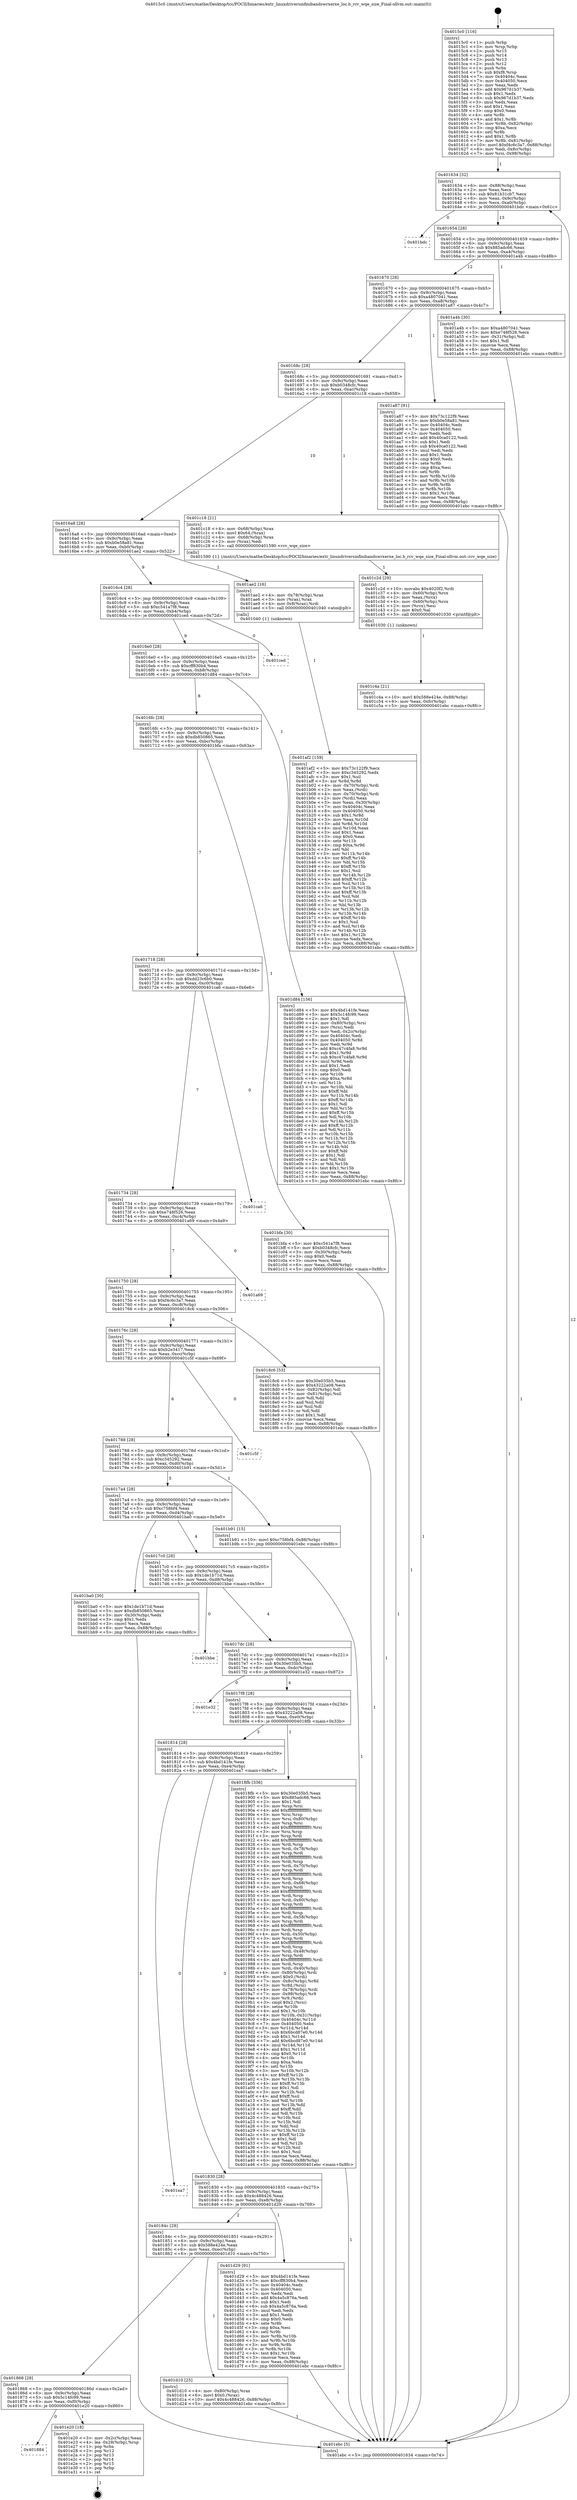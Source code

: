 digraph "0x4015c0" {
  label = "0x4015c0 (/mnt/c/Users/mathe/Desktop/tcc/POCII/binaries/extr_linuxdriversinfinibandswrxerxe_loc.h_rcv_wqe_size_Final-ollvm.out::main(0))"
  labelloc = "t"
  node[shape=record]

  Entry [label="",width=0.3,height=0.3,shape=circle,fillcolor=black,style=filled]
  "0x401634" [label="{
     0x401634 [32]\l
     | [instrs]\l
     &nbsp;&nbsp;0x401634 \<+6\>: mov -0x88(%rbp),%eax\l
     &nbsp;&nbsp;0x40163a \<+2\>: mov %eax,%ecx\l
     &nbsp;&nbsp;0x40163c \<+6\>: sub $0x81b31cb7,%ecx\l
     &nbsp;&nbsp;0x401642 \<+6\>: mov %eax,-0x9c(%rbp)\l
     &nbsp;&nbsp;0x401648 \<+6\>: mov %ecx,-0xa0(%rbp)\l
     &nbsp;&nbsp;0x40164e \<+6\>: je 0000000000401bdc \<main+0x61c\>\l
  }"]
  "0x401bdc" [label="{
     0x401bdc\l
  }", style=dashed]
  "0x401654" [label="{
     0x401654 [28]\l
     | [instrs]\l
     &nbsp;&nbsp;0x401654 \<+5\>: jmp 0000000000401659 \<main+0x99\>\l
     &nbsp;&nbsp;0x401659 \<+6\>: mov -0x9c(%rbp),%eax\l
     &nbsp;&nbsp;0x40165f \<+5\>: sub $0x885adc66,%eax\l
     &nbsp;&nbsp;0x401664 \<+6\>: mov %eax,-0xa4(%rbp)\l
     &nbsp;&nbsp;0x40166a \<+6\>: je 0000000000401a4b \<main+0x48b\>\l
  }"]
  Exit [label="",width=0.3,height=0.3,shape=circle,fillcolor=black,style=filled,peripheries=2]
  "0x401a4b" [label="{
     0x401a4b [30]\l
     | [instrs]\l
     &nbsp;&nbsp;0x401a4b \<+5\>: mov $0xa4807041,%eax\l
     &nbsp;&nbsp;0x401a50 \<+5\>: mov $0xe748f526,%ecx\l
     &nbsp;&nbsp;0x401a55 \<+3\>: mov -0x31(%rbp),%dl\l
     &nbsp;&nbsp;0x401a58 \<+3\>: test $0x1,%dl\l
     &nbsp;&nbsp;0x401a5b \<+3\>: cmovne %ecx,%eax\l
     &nbsp;&nbsp;0x401a5e \<+6\>: mov %eax,-0x88(%rbp)\l
     &nbsp;&nbsp;0x401a64 \<+5\>: jmp 0000000000401ebc \<main+0x8fc\>\l
  }"]
  "0x401670" [label="{
     0x401670 [28]\l
     | [instrs]\l
     &nbsp;&nbsp;0x401670 \<+5\>: jmp 0000000000401675 \<main+0xb5\>\l
     &nbsp;&nbsp;0x401675 \<+6\>: mov -0x9c(%rbp),%eax\l
     &nbsp;&nbsp;0x40167b \<+5\>: sub $0xa4807041,%eax\l
     &nbsp;&nbsp;0x401680 \<+6\>: mov %eax,-0xa8(%rbp)\l
     &nbsp;&nbsp;0x401686 \<+6\>: je 0000000000401a87 \<main+0x4c7\>\l
  }"]
  "0x401884" [label="{
     0x401884\l
  }", style=dashed]
  "0x401a87" [label="{
     0x401a87 [91]\l
     | [instrs]\l
     &nbsp;&nbsp;0x401a87 \<+5\>: mov $0x73c122f9,%eax\l
     &nbsp;&nbsp;0x401a8c \<+5\>: mov $0xb0e58a81,%ecx\l
     &nbsp;&nbsp;0x401a91 \<+7\>: mov 0x40404c,%edx\l
     &nbsp;&nbsp;0x401a98 \<+7\>: mov 0x404050,%esi\l
     &nbsp;&nbsp;0x401a9f \<+2\>: mov %edx,%edi\l
     &nbsp;&nbsp;0x401aa1 \<+6\>: add $0x40ca0122,%edi\l
     &nbsp;&nbsp;0x401aa7 \<+3\>: sub $0x1,%edi\l
     &nbsp;&nbsp;0x401aaa \<+6\>: sub $0x40ca0122,%edi\l
     &nbsp;&nbsp;0x401ab0 \<+3\>: imul %edi,%edx\l
     &nbsp;&nbsp;0x401ab3 \<+3\>: and $0x1,%edx\l
     &nbsp;&nbsp;0x401ab6 \<+3\>: cmp $0x0,%edx\l
     &nbsp;&nbsp;0x401ab9 \<+4\>: sete %r8b\l
     &nbsp;&nbsp;0x401abd \<+3\>: cmp $0xa,%esi\l
     &nbsp;&nbsp;0x401ac0 \<+4\>: setl %r9b\l
     &nbsp;&nbsp;0x401ac4 \<+3\>: mov %r8b,%r10b\l
     &nbsp;&nbsp;0x401ac7 \<+3\>: and %r9b,%r10b\l
     &nbsp;&nbsp;0x401aca \<+3\>: xor %r9b,%r8b\l
     &nbsp;&nbsp;0x401acd \<+3\>: or %r8b,%r10b\l
     &nbsp;&nbsp;0x401ad0 \<+4\>: test $0x1,%r10b\l
     &nbsp;&nbsp;0x401ad4 \<+3\>: cmovne %ecx,%eax\l
     &nbsp;&nbsp;0x401ad7 \<+6\>: mov %eax,-0x88(%rbp)\l
     &nbsp;&nbsp;0x401add \<+5\>: jmp 0000000000401ebc \<main+0x8fc\>\l
  }"]
  "0x40168c" [label="{
     0x40168c [28]\l
     | [instrs]\l
     &nbsp;&nbsp;0x40168c \<+5\>: jmp 0000000000401691 \<main+0xd1\>\l
     &nbsp;&nbsp;0x401691 \<+6\>: mov -0x9c(%rbp),%eax\l
     &nbsp;&nbsp;0x401697 \<+5\>: sub $0xb0348cfc,%eax\l
     &nbsp;&nbsp;0x40169c \<+6\>: mov %eax,-0xac(%rbp)\l
     &nbsp;&nbsp;0x4016a2 \<+6\>: je 0000000000401c18 \<main+0x658\>\l
  }"]
  "0x401e20" [label="{
     0x401e20 [18]\l
     | [instrs]\l
     &nbsp;&nbsp;0x401e20 \<+3\>: mov -0x2c(%rbp),%eax\l
     &nbsp;&nbsp;0x401e23 \<+4\>: lea -0x28(%rbp),%rsp\l
     &nbsp;&nbsp;0x401e27 \<+1\>: pop %rbx\l
     &nbsp;&nbsp;0x401e28 \<+2\>: pop %r12\l
     &nbsp;&nbsp;0x401e2a \<+2\>: pop %r13\l
     &nbsp;&nbsp;0x401e2c \<+2\>: pop %r14\l
     &nbsp;&nbsp;0x401e2e \<+2\>: pop %r15\l
     &nbsp;&nbsp;0x401e30 \<+1\>: pop %rbp\l
     &nbsp;&nbsp;0x401e31 \<+1\>: ret\l
  }"]
  "0x401c18" [label="{
     0x401c18 [21]\l
     | [instrs]\l
     &nbsp;&nbsp;0x401c18 \<+4\>: mov -0x68(%rbp),%rax\l
     &nbsp;&nbsp;0x401c1c \<+6\>: movl $0x64,(%rax)\l
     &nbsp;&nbsp;0x401c22 \<+4\>: mov -0x68(%rbp),%rax\l
     &nbsp;&nbsp;0x401c26 \<+2\>: mov (%rax),%edi\l
     &nbsp;&nbsp;0x401c28 \<+5\>: call 0000000000401590 \<rcv_wqe_size\>\l
     | [calls]\l
     &nbsp;&nbsp;0x401590 \{1\} (/mnt/c/Users/mathe/Desktop/tcc/POCII/binaries/extr_linuxdriversinfinibandswrxerxe_loc.h_rcv_wqe_size_Final-ollvm.out::rcv_wqe_size)\l
  }"]
  "0x4016a8" [label="{
     0x4016a8 [28]\l
     | [instrs]\l
     &nbsp;&nbsp;0x4016a8 \<+5\>: jmp 00000000004016ad \<main+0xed\>\l
     &nbsp;&nbsp;0x4016ad \<+6\>: mov -0x9c(%rbp),%eax\l
     &nbsp;&nbsp;0x4016b3 \<+5\>: sub $0xb0e58a81,%eax\l
     &nbsp;&nbsp;0x4016b8 \<+6\>: mov %eax,-0xb0(%rbp)\l
     &nbsp;&nbsp;0x4016be \<+6\>: je 0000000000401ae2 \<main+0x522\>\l
  }"]
  "0x401868" [label="{
     0x401868 [28]\l
     | [instrs]\l
     &nbsp;&nbsp;0x401868 \<+5\>: jmp 000000000040186d \<main+0x2ad\>\l
     &nbsp;&nbsp;0x40186d \<+6\>: mov -0x9c(%rbp),%eax\l
     &nbsp;&nbsp;0x401873 \<+5\>: sub $0x5c14fc99,%eax\l
     &nbsp;&nbsp;0x401878 \<+6\>: mov %eax,-0xf0(%rbp)\l
     &nbsp;&nbsp;0x40187e \<+6\>: je 0000000000401e20 \<main+0x860\>\l
  }"]
  "0x401ae2" [label="{
     0x401ae2 [16]\l
     | [instrs]\l
     &nbsp;&nbsp;0x401ae2 \<+4\>: mov -0x78(%rbp),%rax\l
     &nbsp;&nbsp;0x401ae6 \<+3\>: mov (%rax),%rax\l
     &nbsp;&nbsp;0x401ae9 \<+4\>: mov 0x8(%rax),%rdi\l
     &nbsp;&nbsp;0x401aed \<+5\>: call 0000000000401040 \<atoi@plt\>\l
     | [calls]\l
     &nbsp;&nbsp;0x401040 \{1\} (unknown)\l
  }"]
  "0x4016c4" [label="{
     0x4016c4 [28]\l
     | [instrs]\l
     &nbsp;&nbsp;0x4016c4 \<+5\>: jmp 00000000004016c9 \<main+0x109\>\l
     &nbsp;&nbsp;0x4016c9 \<+6\>: mov -0x9c(%rbp),%eax\l
     &nbsp;&nbsp;0x4016cf \<+5\>: sub $0xc541a7f8,%eax\l
     &nbsp;&nbsp;0x4016d4 \<+6\>: mov %eax,-0xb4(%rbp)\l
     &nbsp;&nbsp;0x4016da \<+6\>: je 0000000000401ced \<main+0x72d\>\l
  }"]
  "0x401d10" [label="{
     0x401d10 [25]\l
     | [instrs]\l
     &nbsp;&nbsp;0x401d10 \<+4\>: mov -0x80(%rbp),%rax\l
     &nbsp;&nbsp;0x401d14 \<+6\>: movl $0x0,(%rax)\l
     &nbsp;&nbsp;0x401d1a \<+10\>: movl $0x4c488426,-0x88(%rbp)\l
     &nbsp;&nbsp;0x401d24 \<+5\>: jmp 0000000000401ebc \<main+0x8fc\>\l
  }"]
  "0x401ced" [label="{
     0x401ced\l
  }", style=dashed]
  "0x4016e0" [label="{
     0x4016e0 [28]\l
     | [instrs]\l
     &nbsp;&nbsp;0x4016e0 \<+5\>: jmp 00000000004016e5 \<main+0x125\>\l
     &nbsp;&nbsp;0x4016e5 \<+6\>: mov -0x9c(%rbp),%eax\l
     &nbsp;&nbsp;0x4016eb \<+5\>: sub $0xcff830b4,%eax\l
     &nbsp;&nbsp;0x4016f0 \<+6\>: mov %eax,-0xb8(%rbp)\l
     &nbsp;&nbsp;0x4016f6 \<+6\>: je 0000000000401d84 \<main+0x7c4\>\l
  }"]
  "0x40184c" [label="{
     0x40184c [28]\l
     | [instrs]\l
     &nbsp;&nbsp;0x40184c \<+5\>: jmp 0000000000401851 \<main+0x291\>\l
     &nbsp;&nbsp;0x401851 \<+6\>: mov -0x9c(%rbp),%eax\l
     &nbsp;&nbsp;0x401857 \<+5\>: sub $0x588e424e,%eax\l
     &nbsp;&nbsp;0x40185c \<+6\>: mov %eax,-0xec(%rbp)\l
     &nbsp;&nbsp;0x401862 \<+6\>: je 0000000000401d10 \<main+0x750\>\l
  }"]
  "0x401d84" [label="{
     0x401d84 [156]\l
     | [instrs]\l
     &nbsp;&nbsp;0x401d84 \<+5\>: mov $0x4bd141fe,%eax\l
     &nbsp;&nbsp;0x401d89 \<+5\>: mov $0x5c14fc99,%ecx\l
     &nbsp;&nbsp;0x401d8e \<+2\>: mov $0x1,%dl\l
     &nbsp;&nbsp;0x401d90 \<+4\>: mov -0x80(%rbp),%rsi\l
     &nbsp;&nbsp;0x401d94 \<+2\>: mov (%rsi),%edi\l
     &nbsp;&nbsp;0x401d96 \<+3\>: mov %edi,-0x2c(%rbp)\l
     &nbsp;&nbsp;0x401d99 \<+7\>: mov 0x40404c,%edi\l
     &nbsp;&nbsp;0x401da0 \<+8\>: mov 0x404050,%r8d\l
     &nbsp;&nbsp;0x401da8 \<+3\>: mov %edi,%r9d\l
     &nbsp;&nbsp;0x401dab \<+7\>: add $0xc47c4fa8,%r9d\l
     &nbsp;&nbsp;0x401db2 \<+4\>: sub $0x1,%r9d\l
     &nbsp;&nbsp;0x401db6 \<+7\>: sub $0xc47c4fa8,%r9d\l
     &nbsp;&nbsp;0x401dbd \<+4\>: imul %r9d,%edi\l
     &nbsp;&nbsp;0x401dc1 \<+3\>: and $0x1,%edi\l
     &nbsp;&nbsp;0x401dc4 \<+3\>: cmp $0x0,%edi\l
     &nbsp;&nbsp;0x401dc7 \<+4\>: sete %r10b\l
     &nbsp;&nbsp;0x401dcb \<+4\>: cmp $0xa,%r8d\l
     &nbsp;&nbsp;0x401dcf \<+4\>: setl %r11b\l
     &nbsp;&nbsp;0x401dd3 \<+3\>: mov %r10b,%bl\l
     &nbsp;&nbsp;0x401dd6 \<+3\>: xor $0xff,%bl\l
     &nbsp;&nbsp;0x401dd9 \<+3\>: mov %r11b,%r14b\l
     &nbsp;&nbsp;0x401ddc \<+4\>: xor $0xff,%r14b\l
     &nbsp;&nbsp;0x401de0 \<+3\>: xor $0x1,%dl\l
     &nbsp;&nbsp;0x401de3 \<+3\>: mov %bl,%r15b\l
     &nbsp;&nbsp;0x401de6 \<+4\>: and $0xff,%r15b\l
     &nbsp;&nbsp;0x401dea \<+3\>: and %dl,%r10b\l
     &nbsp;&nbsp;0x401ded \<+3\>: mov %r14b,%r12b\l
     &nbsp;&nbsp;0x401df0 \<+4\>: and $0xff,%r12b\l
     &nbsp;&nbsp;0x401df4 \<+3\>: and %dl,%r11b\l
     &nbsp;&nbsp;0x401df7 \<+3\>: or %r10b,%r15b\l
     &nbsp;&nbsp;0x401dfa \<+3\>: or %r11b,%r12b\l
     &nbsp;&nbsp;0x401dfd \<+3\>: xor %r12b,%r15b\l
     &nbsp;&nbsp;0x401e00 \<+3\>: or %r14b,%bl\l
     &nbsp;&nbsp;0x401e03 \<+3\>: xor $0xff,%bl\l
     &nbsp;&nbsp;0x401e06 \<+3\>: or $0x1,%dl\l
     &nbsp;&nbsp;0x401e09 \<+2\>: and %dl,%bl\l
     &nbsp;&nbsp;0x401e0b \<+3\>: or %bl,%r15b\l
     &nbsp;&nbsp;0x401e0e \<+4\>: test $0x1,%r15b\l
     &nbsp;&nbsp;0x401e12 \<+3\>: cmovne %ecx,%eax\l
     &nbsp;&nbsp;0x401e15 \<+6\>: mov %eax,-0x88(%rbp)\l
     &nbsp;&nbsp;0x401e1b \<+5\>: jmp 0000000000401ebc \<main+0x8fc\>\l
  }"]
  "0x4016fc" [label="{
     0x4016fc [28]\l
     | [instrs]\l
     &nbsp;&nbsp;0x4016fc \<+5\>: jmp 0000000000401701 \<main+0x141\>\l
     &nbsp;&nbsp;0x401701 \<+6\>: mov -0x9c(%rbp),%eax\l
     &nbsp;&nbsp;0x401707 \<+5\>: sub $0xdb850865,%eax\l
     &nbsp;&nbsp;0x40170c \<+6\>: mov %eax,-0xbc(%rbp)\l
     &nbsp;&nbsp;0x401712 \<+6\>: je 0000000000401bfa \<main+0x63a\>\l
  }"]
  "0x401d29" [label="{
     0x401d29 [91]\l
     | [instrs]\l
     &nbsp;&nbsp;0x401d29 \<+5\>: mov $0x4bd141fe,%eax\l
     &nbsp;&nbsp;0x401d2e \<+5\>: mov $0xcff830b4,%ecx\l
     &nbsp;&nbsp;0x401d33 \<+7\>: mov 0x40404c,%edx\l
     &nbsp;&nbsp;0x401d3a \<+7\>: mov 0x404050,%esi\l
     &nbsp;&nbsp;0x401d41 \<+2\>: mov %edx,%edi\l
     &nbsp;&nbsp;0x401d43 \<+6\>: add $0x4a5c876a,%edi\l
     &nbsp;&nbsp;0x401d49 \<+3\>: sub $0x1,%edi\l
     &nbsp;&nbsp;0x401d4c \<+6\>: sub $0x4a5c876a,%edi\l
     &nbsp;&nbsp;0x401d52 \<+3\>: imul %edi,%edx\l
     &nbsp;&nbsp;0x401d55 \<+3\>: and $0x1,%edx\l
     &nbsp;&nbsp;0x401d58 \<+3\>: cmp $0x0,%edx\l
     &nbsp;&nbsp;0x401d5b \<+4\>: sete %r8b\l
     &nbsp;&nbsp;0x401d5f \<+3\>: cmp $0xa,%esi\l
     &nbsp;&nbsp;0x401d62 \<+4\>: setl %r9b\l
     &nbsp;&nbsp;0x401d66 \<+3\>: mov %r8b,%r10b\l
     &nbsp;&nbsp;0x401d69 \<+3\>: and %r9b,%r10b\l
     &nbsp;&nbsp;0x401d6c \<+3\>: xor %r9b,%r8b\l
     &nbsp;&nbsp;0x401d6f \<+3\>: or %r8b,%r10b\l
     &nbsp;&nbsp;0x401d72 \<+4\>: test $0x1,%r10b\l
     &nbsp;&nbsp;0x401d76 \<+3\>: cmovne %ecx,%eax\l
     &nbsp;&nbsp;0x401d79 \<+6\>: mov %eax,-0x88(%rbp)\l
     &nbsp;&nbsp;0x401d7f \<+5\>: jmp 0000000000401ebc \<main+0x8fc\>\l
  }"]
  "0x401bfa" [label="{
     0x401bfa [30]\l
     | [instrs]\l
     &nbsp;&nbsp;0x401bfa \<+5\>: mov $0xc541a7f8,%eax\l
     &nbsp;&nbsp;0x401bff \<+5\>: mov $0xb0348cfc,%ecx\l
     &nbsp;&nbsp;0x401c04 \<+3\>: mov -0x30(%rbp),%edx\l
     &nbsp;&nbsp;0x401c07 \<+3\>: cmp $0x0,%edx\l
     &nbsp;&nbsp;0x401c0a \<+3\>: cmove %ecx,%eax\l
     &nbsp;&nbsp;0x401c0d \<+6\>: mov %eax,-0x88(%rbp)\l
     &nbsp;&nbsp;0x401c13 \<+5\>: jmp 0000000000401ebc \<main+0x8fc\>\l
  }"]
  "0x401718" [label="{
     0x401718 [28]\l
     | [instrs]\l
     &nbsp;&nbsp;0x401718 \<+5\>: jmp 000000000040171d \<main+0x15d\>\l
     &nbsp;&nbsp;0x40171d \<+6\>: mov -0x9c(%rbp),%eax\l
     &nbsp;&nbsp;0x401723 \<+5\>: sub $0xdd23c6b0,%eax\l
     &nbsp;&nbsp;0x401728 \<+6\>: mov %eax,-0xc0(%rbp)\l
     &nbsp;&nbsp;0x40172e \<+6\>: je 0000000000401ca6 \<main+0x6e6\>\l
  }"]
  "0x401830" [label="{
     0x401830 [28]\l
     | [instrs]\l
     &nbsp;&nbsp;0x401830 \<+5\>: jmp 0000000000401835 \<main+0x275\>\l
     &nbsp;&nbsp;0x401835 \<+6\>: mov -0x9c(%rbp),%eax\l
     &nbsp;&nbsp;0x40183b \<+5\>: sub $0x4c488426,%eax\l
     &nbsp;&nbsp;0x401840 \<+6\>: mov %eax,-0xe8(%rbp)\l
     &nbsp;&nbsp;0x401846 \<+6\>: je 0000000000401d29 \<main+0x769\>\l
  }"]
  "0x401ca6" [label="{
     0x401ca6\l
  }", style=dashed]
  "0x401734" [label="{
     0x401734 [28]\l
     | [instrs]\l
     &nbsp;&nbsp;0x401734 \<+5\>: jmp 0000000000401739 \<main+0x179\>\l
     &nbsp;&nbsp;0x401739 \<+6\>: mov -0x9c(%rbp),%eax\l
     &nbsp;&nbsp;0x40173f \<+5\>: sub $0xe748f526,%eax\l
     &nbsp;&nbsp;0x401744 \<+6\>: mov %eax,-0xc4(%rbp)\l
     &nbsp;&nbsp;0x40174a \<+6\>: je 0000000000401a69 \<main+0x4a9\>\l
  }"]
  "0x401ea7" [label="{
     0x401ea7\l
  }", style=dashed]
  "0x401a69" [label="{
     0x401a69\l
  }", style=dashed]
  "0x401750" [label="{
     0x401750 [28]\l
     | [instrs]\l
     &nbsp;&nbsp;0x401750 \<+5\>: jmp 0000000000401755 \<main+0x195\>\l
     &nbsp;&nbsp;0x401755 \<+6\>: mov -0x9c(%rbp),%eax\l
     &nbsp;&nbsp;0x40175b \<+5\>: sub $0xf4c6c3a7,%eax\l
     &nbsp;&nbsp;0x401760 \<+6\>: mov %eax,-0xc8(%rbp)\l
     &nbsp;&nbsp;0x401766 \<+6\>: je 00000000004018c6 \<main+0x306\>\l
  }"]
  "0x401c4a" [label="{
     0x401c4a [21]\l
     | [instrs]\l
     &nbsp;&nbsp;0x401c4a \<+10\>: movl $0x588e424e,-0x88(%rbp)\l
     &nbsp;&nbsp;0x401c54 \<+6\>: mov %eax,-0xfc(%rbp)\l
     &nbsp;&nbsp;0x401c5a \<+5\>: jmp 0000000000401ebc \<main+0x8fc\>\l
  }"]
  "0x4018c6" [label="{
     0x4018c6 [53]\l
     | [instrs]\l
     &nbsp;&nbsp;0x4018c6 \<+5\>: mov $0x30e035b5,%eax\l
     &nbsp;&nbsp;0x4018cb \<+5\>: mov $0x43222a08,%ecx\l
     &nbsp;&nbsp;0x4018d0 \<+6\>: mov -0x82(%rbp),%dl\l
     &nbsp;&nbsp;0x4018d6 \<+7\>: mov -0x81(%rbp),%sil\l
     &nbsp;&nbsp;0x4018dd \<+3\>: mov %dl,%dil\l
     &nbsp;&nbsp;0x4018e0 \<+3\>: and %sil,%dil\l
     &nbsp;&nbsp;0x4018e3 \<+3\>: xor %sil,%dl\l
     &nbsp;&nbsp;0x4018e6 \<+3\>: or %dl,%dil\l
     &nbsp;&nbsp;0x4018e9 \<+4\>: test $0x1,%dil\l
     &nbsp;&nbsp;0x4018ed \<+3\>: cmovne %ecx,%eax\l
     &nbsp;&nbsp;0x4018f0 \<+6\>: mov %eax,-0x88(%rbp)\l
     &nbsp;&nbsp;0x4018f6 \<+5\>: jmp 0000000000401ebc \<main+0x8fc\>\l
  }"]
  "0x40176c" [label="{
     0x40176c [28]\l
     | [instrs]\l
     &nbsp;&nbsp;0x40176c \<+5\>: jmp 0000000000401771 \<main+0x1b1\>\l
     &nbsp;&nbsp;0x401771 \<+6\>: mov -0x9c(%rbp),%eax\l
     &nbsp;&nbsp;0x401777 \<+5\>: sub $0xb2e3417,%eax\l
     &nbsp;&nbsp;0x40177c \<+6\>: mov %eax,-0xcc(%rbp)\l
     &nbsp;&nbsp;0x401782 \<+6\>: je 0000000000401c5f \<main+0x69f\>\l
  }"]
  "0x401ebc" [label="{
     0x401ebc [5]\l
     | [instrs]\l
     &nbsp;&nbsp;0x401ebc \<+5\>: jmp 0000000000401634 \<main+0x74\>\l
  }"]
  "0x4015c0" [label="{
     0x4015c0 [116]\l
     | [instrs]\l
     &nbsp;&nbsp;0x4015c0 \<+1\>: push %rbp\l
     &nbsp;&nbsp;0x4015c1 \<+3\>: mov %rsp,%rbp\l
     &nbsp;&nbsp;0x4015c4 \<+2\>: push %r15\l
     &nbsp;&nbsp;0x4015c6 \<+2\>: push %r14\l
     &nbsp;&nbsp;0x4015c8 \<+2\>: push %r13\l
     &nbsp;&nbsp;0x4015ca \<+2\>: push %r12\l
     &nbsp;&nbsp;0x4015cc \<+1\>: push %rbx\l
     &nbsp;&nbsp;0x4015cd \<+7\>: sub $0xf8,%rsp\l
     &nbsp;&nbsp;0x4015d4 \<+7\>: mov 0x40404c,%eax\l
     &nbsp;&nbsp;0x4015db \<+7\>: mov 0x404050,%ecx\l
     &nbsp;&nbsp;0x4015e2 \<+2\>: mov %eax,%edx\l
     &nbsp;&nbsp;0x4015e4 \<+6\>: add $0x967d1b37,%edx\l
     &nbsp;&nbsp;0x4015ea \<+3\>: sub $0x1,%edx\l
     &nbsp;&nbsp;0x4015ed \<+6\>: sub $0x967d1b37,%edx\l
     &nbsp;&nbsp;0x4015f3 \<+3\>: imul %edx,%eax\l
     &nbsp;&nbsp;0x4015f6 \<+3\>: and $0x1,%eax\l
     &nbsp;&nbsp;0x4015f9 \<+3\>: cmp $0x0,%eax\l
     &nbsp;&nbsp;0x4015fc \<+4\>: sete %r8b\l
     &nbsp;&nbsp;0x401600 \<+4\>: and $0x1,%r8b\l
     &nbsp;&nbsp;0x401604 \<+7\>: mov %r8b,-0x82(%rbp)\l
     &nbsp;&nbsp;0x40160b \<+3\>: cmp $0xa,%ecx\l
     &nbsp;&nbsp;0x40160e \<+4\>: setl %r8b\l
     &nbsp;&nbsp;0x401612 \<+4\>: and $0x1,%r8b\l
     &nbsp;&nbsp;0x401616 \<+7\>: mov %r8b,-0x81(%rbp)\l
     &nbsp;&nbsp;0x40161d \<+10\>: movl $0xf4c6c3a7,-0x88(%rbp)\l
     &nbsp;&nbsp;0x401627 \<+6\>: mov %edi,-0x8c(%rbp)\l
     &nbsp;&nbsp;0x40162d \<+7\>: mov %rsi,-0x98(%rbp)\l
  }"]
  "0x401c2d" [label="{
     0x401c2d [29]\l
     | [instrs]\l
     &nbsp;&nbsp;0x401c2d \<+10\>: movabs $0x4020f2,%rdi\l
     &nbsp;&nbsp;0x401c37 \<+4\>: mov -0x60(%rbp),%rcx\l
     &nbsp;&nbsp;0x401c3b \<+2\>: mov %eax,(%rcx)\l
     &nbsp;&nbsp;0x401c3d \<+4\>: mov -0x60(%rbp),%rcx\l
     &nbsp;&nbsp;0x401c41 \<+2\>: mov (%rcx),%esi\l
     &nbsp;&nbsp;0x401c43 \<+2\>: mov $0x0,%al\l
     &nbsp;&nbsp;0x401c45 \<+5\>: call 0000000000401030 \<printf@plt\>\l
     | [calls]\l
     &nbsp;&nbsp;0x401030 \{1\} (unknown)\l
  }"]
  "0x401c5f" [label="{
     0x401c5f\l
  }", style=dashed]
  "0x401788" [label="{
     0x401788 [28]\l
     | [instrs]\l
     &nbsp;&nbsp;0x401788 \<+5\>: jmp 000000000040178d \<main+0x1cd\>\l
     &nbsp;&nbsp;0x40178d \<+6\>: mov -0x9c(%rbp),%eax\l
     &nbsp;&nbsp;0x401793 \<+5\>: sub $0xc345292,%eax\l
     &nbsp;&nbsp;0x401798 \<+6\>: mov %eax,-0xd0(%rbp)\l
     &nbsp;&nbsp;0x40179e \<+6\>: je 0000000000401b91 \<main+0x5d1\>\l
  }"]
  "0x401af2" [label="{
     0x401af2 [159]\l
     | [instrs]\l
     &nbsp;&nbsp;0x401af2 \<+5\>: mov $0x73c122f9,%ecx\l
     &nbsp;&nbsp;0x401af7 \<+5\>: mov $0xc345292,%edx\l
     &nbsp;&nbsp;0x401afc \<+3\>: mov $0x1,%sil\l
     &nbsp;&nbsp;0x401aff \<+3\>: xor %r8d,%r8d\l
     &nbsp;&nbsp;0x401b02 \<+4\>: mov -0x70(%rbp),%rdi\l
     &nbsp;&nbsp;0x401b06 \<+2\>: mov %eax,(%rdi)\l
     &nbsp;&nbsp;0x401b08 \<+4\>: mov -0x70(%rbp),%rdi\l
     &nbsp;&nbsp;0x401b0c \<+2\>: mov (%rdi),%eax\l
     &nbsp;&nbsp;0x401b0e \<+3\>: mov %eax,-0x30(%rbp)\l
     &nbsp;&nbsp;0x401b11 \<+7\>: mov 0x40404c,%eax\l
     &nbsp;&nbsp;0x401b18 \<+8\>: mov 0x404050,%r9d\l
     &nbsp;&nbsp;0x401b20 \<+4\>: sub $0x1,%r8d\l
     &nbsp;&nbsp;0x401b24 \<+3\>: mov %eax,%r10d\l
     &nbsp;&nbsp;0x401b27 \<+3\>: add %r8d,%r10d\l
     &nbsp;&nbsp;0x401b2a \<+4\>: imul %r10d,%eax\l
     &nbsp;&nbsp;0x401b2e \<+3\>: and $0x1,%eax\l
     &nbsp;&nbsp;0x401b31 \<+3\>: cmp $0x0,%eax\l
     &nbsp;&nbsp;0x401b34 \<+4\>: sete %r11b\l
     &nbsp;&nbsp;0x401b38 \<+4\>: cmp $0xa,%r9d\l
     &nbsp;&nbsp;0x401b3c \<+3\>: setl %bl\l
     &nbsp;&nbsp;0x401b3f \<+3\>: mov %r11b,%r14b\l
     &nbsp;&nbsp;0x401b42 \<+4\>: xor $0xff,%r14b\l
     &nbsp;&nbsp;0x401b46 \<+3\>: mov %bl,%r15b\l
     &nbsp;&nbsp;0x401b49 \<+4\>: xor $0xff,%r15b\l
     &nbsp;&nbsp;0x401b4d \<+4\>: xor $0x1,%sil\l
     &nbsp;&nbsp;0x401b51 \<+3\>: mov %r14b,%r12b\l
     &nbsp;&nbsp;0x401b54 \<+4\>: and $0xff,%r12b\l
     &nbsp;&nbsp;0x401b58 \<+3\>: and %sil,%r11b\l
     &nbsp;&nbsp;0x401b5b \<+3\>: mov %r15b,%r13b\l
     &nbsp;&nbsp;0x401b5e \<+4\>: and $0xff,%r13b\l
     &nbsp;&nbsp;0x401b62 \<+3\>: and %sil,%bl\l
     &nbsp;&nbsp;0x401b65 \<+3\>: or %r11b,%r12b\l
     &nbsp;&nbsp;0x401b68 \<+3\>: or %bl,%r13b\l
     &nbsp;&nbsp;0x401b6b \<+3\>: xor %r13b,%r12b\l
     &nbsp;&nbsp;0x401b6e \<+3\>: or %r15b,%r14b\l
     &nbsp;&nbsp;0x401b71 \<+4\>: xor $0xff,%r14b\l
     &nbsp;&nbsp;0x401b75 \<+4\>: or $0x1,%sil\l
     &nbsp;&nbsp;0x401b79 \<+3\>: and %sil,%r14b\l
     &nbsp;&nbsp;0x401b7c \<+3\>: or %r14b,%r12b\l
     &nbsp;&nbsp;0x401b7f \<+4\>: test $0x1,%r12b\l
     &nbsp;&nbsp;0x401b83 \<+3\>: cmovne %edx,%ecx\l
     &nbsp;&nbsp;0x401b86 \<+6\>: mov %ecx,-0x88(%rbp)\l
     &nbsp;&nbsp;0x401b8c \<+5\>: jmp 0000000000401ebc \<main+0x8fc\>\l
  }"]
  "0x401b91" [label="{
     0x401b91 [15]\l
     | [instrs]\l
     &nbsp;&nbsp;0x401b91 \<+10\>: movl $0xc758bf4,-0x88(%rbp)\l
     &nbsp;&nbsp;0x401b9b \<+5\>: jmp 0000000000401ebc \<main+0x8fc\>\l
  }"]
  "0x4017a4" [label="{
     0x4017a4 [28]\l
     | [instrs]\l
     &nbsp;&nbsp;0x4017a4 \<+5\>: jmp 00000000004017a9 \<main+0x1e9\>\l
     &nbsp;&nbsp;0x4017a9 \<+6\>: mov -0x9c(%rbp),%eax\l
     &nbsp;&nbsp;0x4017af \<+5\>: sub $0xc758bf4,%eax\l
     &nbsp;&nbsp;0x4017b4 \<+6\>: mov %eax,-0xd4(%rbp)\l
     &nbsp;&nbsp;0x4017ba \<+6\>: je 0000000000401ba0 \<main+0x5e0\>\l
  }"]
  "0x401814" [label="{
     0x401814 [28]\l
     | [instrs]\l
     &nbsp;&nbsp;0x401814 \<+5\>: jmp 0000000000401819 \<main+0x259\>\l
     &nbsp;&nbsp;0x401819 \<+6\>: mov -0x9c(%rbp),%eax\l
     &nbsp;&nbsp;0x40181f \<+5\>: sub $0x4bd141fe,%eax\l
     &nbsp;&nbsp;0x401824 \<+6\>: mov %eax,-0xe4(%rbp)\l
     &nbsp;&nbsp;0x40182a \<+6\>: je 0000000000401ea7 \<main+0x8e7\>\l
  }"]
  "0x401ba0" [label="{
     0x401ba0 [30]\l
     | [instrs]\l
     &nbsp;&nbsp;0x401ba0 \<+5\>: mov $0x1de1b71d,%eax\l
     &nbsp;&nbsp;0x401ba5 \<+5\>: mov $0xdb850865,%ecx\l
     &nbsp;&nbsp;0x401baa \<+3\>: mov -0x30(%rbp),%edx\l
     &nbsp;&nbsp;0x401bad \<+3\>: cmp $0x1,%edx\l
     &nbsp;&nbsp;0x401bb0 \<+3\>: cmovl %ecx,%eax\l
     &nbsp;&nbsp;0x401bb3 \<+6\>: mov %eax,-0x88(%rbp)\l
     &nbsp;&nbsp;0x401bb9 \<+5\>: jmp 0000000000401ebc \<main+0x8fc\>\l
  }"]
  "0x4017c0" [label="{
     0x4017c0 [28]\l
     | [instrs]\l
     &nbsp;&nbsp;0x4017c0 \<+5\>: jmp 00000000004017c5 \<main+0x205\>\l
     &nbsp;&nbsp;0x4017c5 \<+6\>: mov -0x9c(%rbp),%eax\l
     &nbsp;&nbsp;0x4017cb \<+5\>: sub $0x1de1b71d,%eax\l
     &nbsp;&nbsp;0x4017d0 \<+6\>: mov %eax,-0xd8(%rbp)\l
     &nbsp;&nbsp;0x4017d6 \<+6\>: je 0000000000401bbe \<main+0x5fe\>\l
  }"]
  "0x4018fb" [label="{
     0x4018fb [336]\l
     | [instrs]\l
     &nbsp;&nbsp;0x4018fb \<+5\>: mov $0x30e035b5,%eax\l
     &nbsp;&nbsp;0x401900 \<+5\>: mov $0x885adc66,%ecx\l
     &nbsp;&nbsp;0x401905 \<+2\>: mov $0x1,%dl\l
     &nbsp;&nbsp;0x401907 \<+3\>: mov %rsp,%rsi\l
     &nbsp;&nbsp;0x40190a \<+4\>: add $0xfffffffffffffff0,%rsi\l
     &nbsp;&nbsp;0x40190e \<+3\>: mov %rsi,%rsp\l
     &nbsp;&nbsp;0x401911 \<+4\>: mov %rsi,-0x80(%rbp)\l
     &nbsp;&nbsp;0x401915 \<+3\>: mov %rsp,%rsi\l
     &nbsp;&nbsp;0x401918 \<+4\>: add $0xfffffffffffffff0,%rsi\l
     &nbsp;&nbsp;0x40191c \<+3\>: mov %rsi,%rsp\l
     &nbsp;&nbsp;0x40191f \<+3\>: mov %rsp,%rdi\l
     &nbsp;&nbsp;0x401922 \<+4\>: add $0xfffffffffffffff0,%rdi\l
     &nbsp;&nbsp;0x401926 \<+3\>: mov %rdi,%rsp\l
     &nbsp;&nbsp;0x401929 \<+4\>: mov %rdi,-0x78(%rbp)\l
     &nbsp;&nbsp;0x40192d \<+3\>: mov %rsp,%rdi\l
     &nbsp;&nbsp;0x401930 \<+4\>: add $0xfffffffffffffff0,%rdi\l
     &nbsp;&nbsp;0x401934 \<+3\>: mov %rdi,%rsp\l
     &nbsp;&nbsp;0x401937 \<+4\>: mov %rdi,-0x70(%rbp)\l
     &nbsp;&nbsp;0x40193b \<+3\>: mov %rsp,%rdi\l
     &nbsp;&nbsp;0x40193e \<+4\>: add $0xfffffffffffffff0,%rdi\l
     &nbsp;&nbsp;0x401942 \<+3\>: mov %rdi,%rsp\l
     &nbsp;&nbsp;0x401945 \<+4\>: mov %rdi,-0x68(%rbp)\l
     &nbsp;&nbsp;0x401949 \<+3\>: mov %rsp,%rdi\l
     &nbsp;&nbsp;0x40194c \<+4\>: add $0xfffffffffffffff0,%rdi\l
     &nbsp;&nbsp;0x401950 \<+3\>: mov %rdi,%rsp\l
     &nbsp;&nbsp;0x401953 \<+4\>: mov %rdi,-0x60(%rbp)\l
     &nbsp;&nbsp;0x401957 \<+3\>: mov %rsp,%rdi\l
     &nbsp;&nbsp;0x40195a \<+4\>: add $0xfffffffffffffff0,%rdi\l
     &nbsp;&nbsp;0x40195e \<+3\>: mov %rdi,%rsp\l
     &nbsp;&nbsp;0x401961 \<+4\>: mov %rdi,-0x58(%rbp)\l
     &nbsp;&nbsp;0x401965 \<+3\>: mov %rsp,%rdi\l
     &nbsp;&nbsp;0x401968 \<+4\>: add $0xfffffffffffffff0,%rdi\l
     &nbsp;&nbsp;0x40196c \<+3\>: mov %rdi,%rsp\l
     &nbsp;&nbsp;0x40196f \<+4\>: mov %rdi,-0x50(%rbp)\l
     &nbsp;&nbsp;0x401973 \<+3\>: mov %rsp,%rdi\l
     &nbsp;&nbsp;0x401976 \<+4\>: add $0xfffffffffffffff0,%rdi\l
     &nbsp;&nbsp;0x40197a \<+3\>: mov %rdi,%rsp\l
     &nbsp;&nbsp;0x40197d \<+4\>: mov %rdi,-0x48(%rbp)\l
     &nbsp;&nbsp;0x401981 \<+3\>: mov %rsp,%rdi\l
     &nbsp;&nbsp;0x401984 \<+4\>: add $0xfffffffffffffff0,%rdi\l
     &nbsp;&nbsp;0x401988 \<+3\>: mov %rdi,%rsp\l
     &nbsp;&nbsp;0x40198b \<+4\>: mov %rdi,-0x40(%rbp)\l
     &nbsp;&nbsp;0x40198f \<+4\>: mov -0x80(%rbp),%rdi\l
     &nbsp;&nbsp;0x401993 \<+6\>: movl $0x0,(%rdi)\l
     &nbsp;&nbsp;0x401999 \<+7\>: mov -0x8c(%rbp),%r8d\l
     &nbsp;&nbsp;0x4019a0 \<+3\>: mov %r8d,(%rsi)\l
     &nbsp;&nbsp;0x4019a3 \<+4\>: mov -0x78(%rbp),%rdi\l
     &nbsp;&nbsp;0x4019a7 \<+7\>: mov -0x98(%rbp),%r9\l
     &nbsp;&nbsp;0x4019ae \<+3\>: mov %r9,(%rdi)\l
     &nbsp;&nbsp;0x4019b1 \<+3\>: cmpl $0x2,(%rsi)\l
     &nbsp;&nbsp;0x4019b4 \<+4\>: setne %r10b\l
     &nbsp;&nbsp;0x4019b8 \<+4\>: and $0x1,%r10b\l
     &nbsp;&nbsp;0x4019bc \<+4\>: mov %r10b,-0x31(%rbp)\l
     &nbsp;&nbsp;0x4019c0 \<+8\>: mov 0x40404c,%r11d\l
     &nbsp;&nbsp;0x4019c8 \<+7\>: mov 0x404050,%ebx\l
     &nbsp;&nbsp;0x4019cf \<+3\>: mov %r11d,%r14d\l
     &nbsp;&nbsp;0x4019d2 \<+7\>: sub $0x6bcd87e0,%r14d\l
     &nbsp;&nbsp;0x4019d9 \<+4\>: sub $0x1,%r14d\l
     &nbsp;&nbsp;0x4019dd \<+7\>: add $0x6bcd87e0,%r14d\l
     &nbsp;&nbsp;0x4019e4 \<+4\>: imul %r14d,%r11d\l
     &nbsp;&nbsp;0x4019e8 \<+4\>: and $0x1,%r11d\l
     &nbsp;&nbsp;0x4019ec \<+4\>: cmp $0x0,%r11d\l
     &nbsp;&nbsp;0x4019f0 \<+4\>: sete %r10b\l
     &nbsp;&nbsp;0x4019f4 \<+3\>: cmp $0xa,%ebx\l
     &nbsp;&nbsp;0x4019f7 \<+4\>: setl %r15b\l
     &nbsp;&nbsp;0x4019fb \<+3\>: mov %r10b,%r12b\l
     &nbsp;&nbsp;0x4019fe \<+4\>: xor $0xff,%r12b\l
     &nbsp;&nbsp;0x401a02 \<+3\>: mov %r15b,%r13b\l
     &nbsp;&nbsp;0x401a05 \<+4\>: xor $0xff,%r13b\l
     &nbsp;&nbsp;0x401a09 \<+3\>: xor $0x1,%dl\l
     &nbsp;&nbsp;0x401a0c \<+3\>: mov %r12b,%sil\l
     &nbsp;&nbsp;0x401a0f \<+4\>: and $0xff,%sil\l
     &nbsp;&nbsp;0x401a13 \<+3\>: and %dl,%r10b\l
     &nbsp;&nbsp;0x401a16 \<+3\>: mov %r13b,%dil\l
     &nbsp;&nbsp;0x401a19 \<+4\>: and $0xff,%dil\l
     &nbsp;&nbsp;0x401a1d \<+3\>: and %dl,%r15b\l
     &nbsp;&nbsp;0x401a20 \<+3\>: or %r10b,%sil\l
     &nbsp;&nbsp;0x401a23 \<+3\>: or %r15b,%dil\l
     &nbsp;&nbsp;0x401a26 \<+3\>: xor %dil,%sil\l
     &nbsp;&nbsp;0x401a29 \<+3\>: or %r13b,%r12b\l
     &nbsp;&nbsp;0x401a2c \<+4\>: xor $0xff,%r12b\l
     &nbsp;&nbsp;0x401a30 \<+3\>: or $0x1,%dl\l
     &nbsp;&nbsp;0x401a33 \<+3\>: and %dl,%r12b\l
     &nbsp;&nbsp;0x401a36 \<+3\>: or %r12b,%sil\l
     &nbsp;&nbsp;0x401a39 \<+4\>: test $0x1,%sil\l
     &nbsp;&nbsp;0x401a3d \<+3\>: cmovne %ecx,%eax\l
     &nbsp;&nbsp;0x401a40 \<+6\>: mov %eax,-0x88(%rbp)\l
     &nbsp;&nbsp;0x401a46 \<+5\>: jmp 0000000000401ebc \<main+0x8fc\>\l
  }"]
  "0x401bbe" [label="{
     0x401bbe\l
  }", style=dashed]
  "0x4017dc" [label="{
     0x4017dc [28]\l
     | [instrs]\l
     &nbsp;&nbsp;0x4017dc \<+5\>: jmp 00000000004017e1 \<main+0x221\>\l
     &nbsp;&nbsp;0x4017e1 \<+6\>: mov -0x9c(%rbp),%eax\l
     &nbsp;&nbsp;0x4017e7 \<+5\>: sub $0x30e035b5,%eax\l
     &nbsp;&nbsp;0x4017ec \<+6\>: mov %eax,-0xdc(%rbp)\l
     &nbsp;&nbsp;0x4017f2 \<+6\>: je 0000000000401e32 \<main+0x872\>\l
  }"]
  "0x4017f8" [label="{
     0x4017f8 [28]\l
     | [instrs]\l
     &nbsp;&nbsp;0x4017f8 \<+5\>: jmp 00000000004017fd \<main+0x23d\>\l
     &nbsp;&nbsp;0x4017fd \<+6\>: mov -0x9c(%rbp),%eax\l
     &nbsp;&nbsp;0x401803 \<+5\>: sub $0x43222a08,%eax\l
     &nbsp;&nbsp;0x401808 \<+6\>: mov %eax,-0xe0(%rbp)\l
     &nbsp;&nbsp;0x40180e \<+6\>: je 00000000004018fb \<main+0x33b\>\l
  }"]
  "0x401e32" [label="{
     0x401e32\l
  }", style=dashed]
  Entry -> "0x4015c0" [label=" 1"]
  "0x401634" -> "0x401bdc" [label=" 0"]
  "0x401634" -> "0x401654" [label=" 13"]
  "0x401e20" -> Exit [label=" 1"]
  "0x401654" -> "0x401a4b" [label=" 1"]
  "0x401654" -> "0x401670" [label=" 12"]
  "0x401868" -> "0x401884" [label=" 0"]
  "0x401670" -> "0x401a87" [label=" 1"]
  "0x401670" -> "0x40168c" [label=" 11"]
  "0x401868" -> "0x401e20" [label=" 1"]
  "0x40168c" -> "0x401c18" [label=" 1"]
  "0x40168c" -> "0x4016a8" [label=" 10"]
  "0x401d84" -> "0x401ebc" [label=" 1"]
  "0x4016a8" -> "0x401ae2" [label=" 1"]
  "0x4016a8" -> "0x4016c4" [label=" 9"]
  "0x401d29" -> "0x401ebc" [label=" 1"]
  "0x4016c4" -> "0x401ced" [label=" 0"]
  "0x4016c4" -> "0x4016e0" [label=" 9"]
  "0x401d10" -> "0x401ebc" [label=" 1"]
  "0x4016e0" -> "0x401d84" [label=" 1"]
  "0x4016e0" -> "0x4016fc" [label=" 8"]
  "0x40184c" -> "0x401d10" [label=" 1"]
  "0x4016fc" -> "0x401bfa" [label=" 1"]
  "0x4016fc" -> "0x401718" [label=" 7"]
  "0x40184c" -> "0x401868" [label=" 1"]
  "0x401718" -> "0x401ca6" [label=" 0"]
  "0x401718" -> "0x401734" [label=" 7"]
  "0x401830" -> "0x401d29" [label=" 1"]
  "0x401734" -> "0x401a69" [label=" 0"]
  "0x401734" -> "0x401750" [label=" 7"]
  "0x401830" -> "0x40184c" [label=" 2"]
  "0x401750" -> "0x4018c6" [label=" 1"]
  "0x401750" -> "0x40176c" [label=" 6"]
  "0x4018c6" -> "0x401ebc" [label=" 1"]
  "0x4015c0" -> "0x401634" [label=" 1"]
  "0x401ebc" -> "0x401634" [label=" 12"]
  "0x401814" -> "0x401ea7" [label=" 0"]
  "0x40176c" -> "0x401c5f" [label=" 0"]
  "0x40176c" -> "0x401788" [label=" 6"]
  "0x401814" -> "0x401830" [label=" 3"]
  "0x401788" -> "0x401b91" [label=" 1"]
  "0x401788" -> "0x4017a4" [label=" 5"]
  "0x401c4a" -> "0x401ebc" [label=" 1"]
  "0x4017a4" -> "0x401ba0" [label=" 1"]
  "0x4017a4" -> "0x4017c0" [label=" 4"]
  "0x401c18" -> "0x401c2d" [label=" 1"]
  "0x4017c0" -> "0x401bbe" [label=" 0"]
  "0x4017c0" -> "0x4017dc" [label=" 4"]
  "0x401bfa" -> "0x401ebc" [label=" 1"]
  "0x4017dc" -> "0x401e32" [label=" 0"]
  "0x4017dc" -> "0x4017f8" [label=" 4"]
  "0x401ba0" -> "0x401ebc" [label=" 1"]
  "0x4017f8" -> "0x4018fb" [label=" 1"]
  "0x4017f8" -> "0x401814" [label=" 3"]
  "0x401c2d" -> "0x401c4a" [label=" 1"]
  "0x4018fb" -> "0x401ebc" [label=" 1"]
  "0x401a4b" -> "0x401ebc" [label=" 1"]
  "0x401a87" -> "0x401ebc" [label=" 1"]
  "0x401ae2" -> "0x401af2" [label=" 1"]
  "0x401af2" -> "0x401ebc" [label=" 1"]
  "0x401b91" -> "0x401ebc" [label=" 1"]
}
